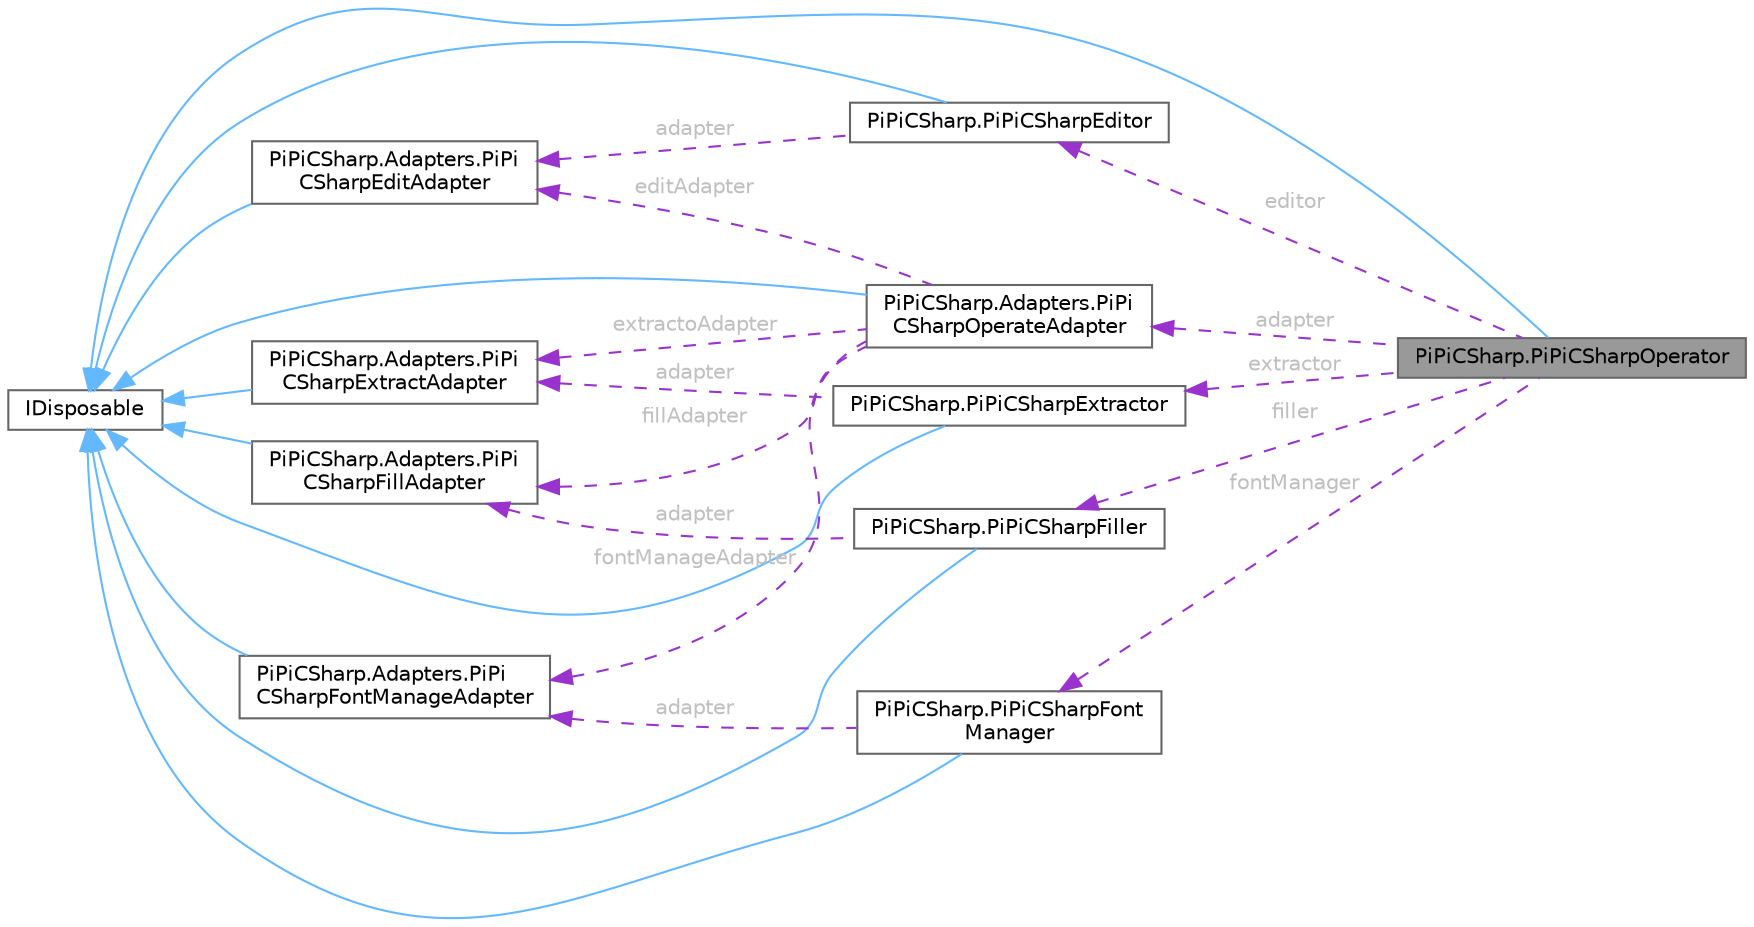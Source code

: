 digraph "PiPiCSharp.PiPiCSharpOperator"
{
 // LATEX_PDF_SIZE
  bgcolor="transparent";
  edge [fontname=Helvetica,fontsize=10,labelfontname=Helvetica,labelfontsize=10];
  node [fontname=Helvetica,fontsize=10,shape=box,height=0.2,width=0.4];
  rankdir="LR";
  Node1 [id="Node000001",label="PiPiCSharp.PiPiCSharpOperator",height=0.2,width=0.4,color="gray40", fillcolor="grey60", style="filled", fontcolor="black",tooltip="PDF Operator."];
  Node2 -> Node1 [id="edge1_Node000001_Node000002",dir="back",color="steelblue1",style="solid",tooltip=" "];
  Node2 [id="Node000002",label="IDisposable",height=0.2,width=0.4,color="gray40", fillcolor="white", style="filled",tooltip=" "];
  Node3 -> Node1 [id="edge2_Node000001_Node000003",dir="back",color="darkorchid3",style="dashed",tooltip=" ",label=" adapter",fontcolor="grey" ];
  Node3 [id="Node000003",label="PiPiCSharp.Adapters.PiPi\lCSharpOperateAdapter",height=0.2,width=0.4,color="gray40", fillcolor="white", style="filled",URL="$class_pi_pi_c_sharp_1_1_adapters_1_1_pi_pi_c_sharp_operate_adapter.html",tooltip="PDF operate adapter."];
  Node2 -> Node3 [id="edge3_Node000003_Node000002",dir="back",color="steelblue1",style="solid",tooltip=" "];
  Node4 -> Node3 [id="edge4_Node000003_Node000004",dir="back",color="darkorchid3",style="dashed",tooltip=" ",label=" editAdapter",fontcolor="grey" ];
  Node4 [id="Node000004",label="PiPiCSharp.Adapters.PiPi\lCSharpEditAdapter",height=0.2,width=0.4,color="gray40", fillcolor="white", style="filled",URL="$class_pi_pi_c_sharp_1_1_adapters_1_1_pi_pi_c_sharp_edit_adapter.html",tooltip="PDF edit adapter."];
  Node2 -> Node4 [id="edge5_Node000004_Node000002",dir="back",color="steelblue1",style="solid",tooltip=" "];
  Node5 -> Node3 [id="edge6_Node000003_Node000005",dir="back",color="darkorchid3",style="dashed",tooltip=" ",label=" extractoAdapter",fontcolor="grey" ];
  Node5 [id="Node000005",label="PiPiCSharp.Adapters.PiPi\lCSharpExtractAdapter",height=0.2,width=0.4,color="gray40", fillcolor="white", style="filled",URL="$class_pi_pi_c_sharp_1_1_adapters_1_1_pi_pi_c_sharp_extract_adapter.html",tooltip="PDF extractor adapter."];
  Node2 -> Node5 [id="edge7_Node000005_Node000002",dir="back",color="steelblue1",style="solid",tooltip=" "];
  Node6 -> Node3 [id="edge8_Node000003_Node000006",dir="back",color="darkorchid3",style="dashed",tooltip=" ",label=" fillAdapter",fontcolor="grey" ];
  Node6 [id="Node000006",label="PiPiCSharp.Adapters.PiPi\lCSharpFillAdapter",height=0.2,width=0.4,color="gray40", fillcolor="white", style="filled",URL="$class_pi_pi_c_sharp_1_1_adapters_1_1_pi_pi_c_sharp_fill_adapter.html",tooltip="PDF fill adapter."];
  Node2 -> Node6 [id="edge9_Node000006_Node000002",dir="back",color="steelblue1",style="solid",tooltip=" "];
  Node7 -> Node3 [id="edge10_Node000003_Node000007",dir="back",color="darkorchid3",style="dashed",tooltip=" ",label=" fontManageAdapter",fontcolor="grey" ];
  Node7 [id="Node000007",label="PiPiCSharp.Adapters.PiPi\lCSharpFontManageAdapter",height=0.2,width=0.4,color="gray40", fillcolor="white", style="filled",URL="$class_pi_pi_c_sharp_1_1_adapters_1_1_pi_pi_c_sharp_font_manage_adapter.html",tooltip="PDF font manager adapter."];
  Node2 -> Node7 [id="edge11_Node000007_Node000002",dir="back",color="steelblue1",style="solid",tooltip=" "];
  Node8 -> Node1 [id="edge12_Node000001_Node000008",dir="back",color="darkorchid3",style="dashed",tooltip=" ",label=" editor",fontcolor="grey" ];
  Node8 [id="Node000008",label="PiPiCSharp.PiPiCSharpEditor",height=0.2,width=0.4,color="gray40", fillcolor="white", style="filled",URL="$class_pi_pi_c_sharp_1_1_pi_pi_c_sharp_editor.html",tooltip="The PDF editor."];
  Node2 -> Node8 [id="edge13_Node000008_Node000002",dir="back",color="steelblue1",style="solid",tooltip=" "];
  Node4 -> Node8 [id="edge14_Node000008_Node000004",dir="back",color="darkorchid3",style="dashed",tooltip=" ",label=" adapter",fontcolor="grey" ];
  Node9 -> Node1 [id="edge15_Node000001_Node000009",dir="back",color="darkorchid3",style="dashed",tooltip=" ",label=" extractor",fontcolor="grey" ];
  Node9 [id="Node000009",label="PiPiCSharp.PiPiCSharpExtractor",height=0.2,width=0.4,color="gray40", fillcolor="white", style="filled",URL="$class_pi_pi_c_sharp_1_1_pi_pi_c_sharp_extractor.html",tooltip="The PDF extractor."];
  Node2 -> Node9 [id="edge16_Node000009_Node000002",dir="back",color="steelblue1",style="solid",tooltip=" "];
  Node5 -> Node9 [id="edge17_Node000009_Node000005",dir="back",color="darkorchid3",style="dashed",tooltip=" ",label=" adapter",fontcolor="grey" ];
  Node10 -> Node1 [id="edge18_Node000001_Node000010",dir="back",color="darkorchid3",style="dashed",tooltip=" ",label=" filler",fontcolor="grey" ];
  Node10 [id="Node000010",label="PiPiCSharp.PiPiCSharpFiller",height=0.2,width=0.4,color="gray40", fillcolor="white", style="filled",URL="$class_pi_pi_c_sharp_1_1_pi_pi_c_sharp_filler.html",tooltip="The PDF editor."];
  Node2 -> Node10 [id="edge19_Node000010_Node000002",dir="back",color="steelblue1",style="solid",tooltip=" "];
  Node6 -> Node10 [id="edge20_Node000010_Node000006",dir="back",color="darkorchid3",style="dashed",tooltip=" ",label=" adapter",fontcolor="grey" ];
  Node11 -> Node1 [id="edge21_Node000001_Node000011",dir="back",color="darkorchid3",style="dashed",tooltip=" ",label=" fontManager",fontcolor="grey" ];
  Node11 [id="Node000011",label="PiPiCSharp.PiPiCSharpFont\lManager",height=0.2,width=0.4,color="gray40", fillcolor="white", style="filled",URL="$class_pi_pi_c_sharp_1_1_pi_pi_c_sharp_font_manager.html",tooltip="The PDF font manager."];
  Node2 -> Node11 [id="edge22_Node000011_Node000002",dir="back",color="steelblue1",style="solid",tooltip=" "];
  Node7 -> Node11 [id="edge23_Node000011_Node000007",dir="back",color="darkorchid3",style="dashed",tooltip=" ",label=" adapter",fontcolor="grey" ];
}
